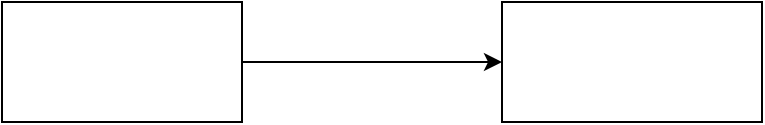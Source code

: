 <mxfile version="14.1.1" type="github">
  <diagram id="vOyK6fsnFuCZuNJ7O98Y" name="Page-1">
    <mxGraphModel dx="1422" dy="805" grid="1" gridSize="10" guides="1" tooltips="1" connect="1" arrows="1" fold="1" page="1" pageScale="1" pageWidth="850" pageHeight="1100" math="0" shadow="0">
      <root>
        <mxCell id="0" />
        <mxCell id="1" parent="0" />
        <mxCell id="2_e1jlul7Is6cKgZkM9h-2" style="edgeStyle=orthogonalEdgeStyle;rounded=0;orthogonalLoop=1;jettySize=auto;html=1;entryX=0;entryY=0.5;entryDx=0;entryDy=0;" edge="1" parent="1" source="2_e1jlul7Is6cKgZkM9h-1" target="2_e1jlul7Is6cKgZkM9h-3">
          <mxGeometry relative="1" as="geometry">
            <mxPoint x="430" y="300" as="targetPoint" />
          </mxGeometry>
        </mxCell>
        <mxCell id="2_e1jlul7Is6cKgZkM9h-1" value="" style="rounded=0;whiteSpace=wrap;html=1;" vertex="1" parent="1">
          <mxGeometry x="180" y="270" width="120" height="60" as="geometry" />
        </mxCell>
        <mxCell id="2_e1jlul7Is6cKgZkM9h-3" value="" style="rounded=0;whiteSpace=wrap;html=1;" vertex="1" parent="1">
          <mxGeometry x="430" y="270" width="130" height="60" as="geometry" />
        </mxCell>
      </root>
    </mxGraphModel>
  </diagram>
</mxfile>
